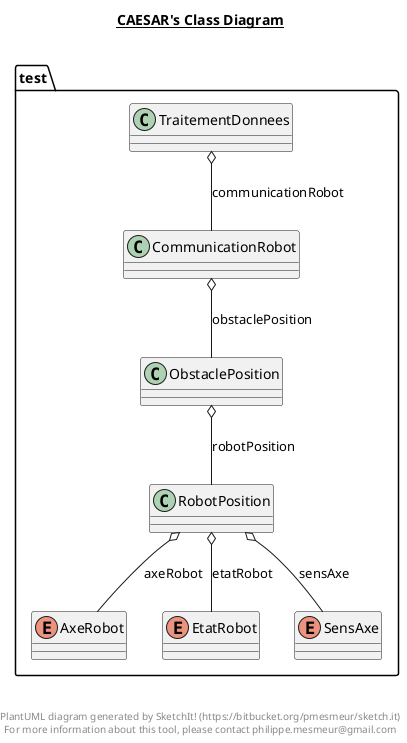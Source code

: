 @startuml

title __CAESAR's Class Diagram__\n

  namespace test {
    enum AxeRobot {
    }
  }
  

  namespace test {
    class test.CommunicationRobot {
    }
  }
  

  namespace test {
    enum EtatRobot {
    }
  }
  

  namespace test {
    class test.ObstaclePosition {
    }
  }
  

  namespace test {
    class test.RobotPosition {
    }
  }
  

  namespace test {
    enum SensAxe {
    }
  }
  

  namespace test {
    class test.TraitementDonnees {
    }
  }
  

  test.CommunicationRobot o-- test.ObstaclePosition : obstaclePosition
  test.ObstaclePosition o-- test.RobotPosition : robotPosition
  test.RobotPosition o-- test.AxeRobot : axeRobot
  test.RobotPosition o-- test.EtatRobot : etatRobot
  test.RobotPosition o-- test.SensAxe : sensAxe
  test.TraitementDonnees o-- test.CommunicationRobot : communicationRobot


right footer


PlantUML diagram generated by SketchIt! (https://bitbucket.org/pmesmeur/sketch.it)
For more information about this tool, please contact philippe.mesmeur@gmail.com
endfooter

@enduml

